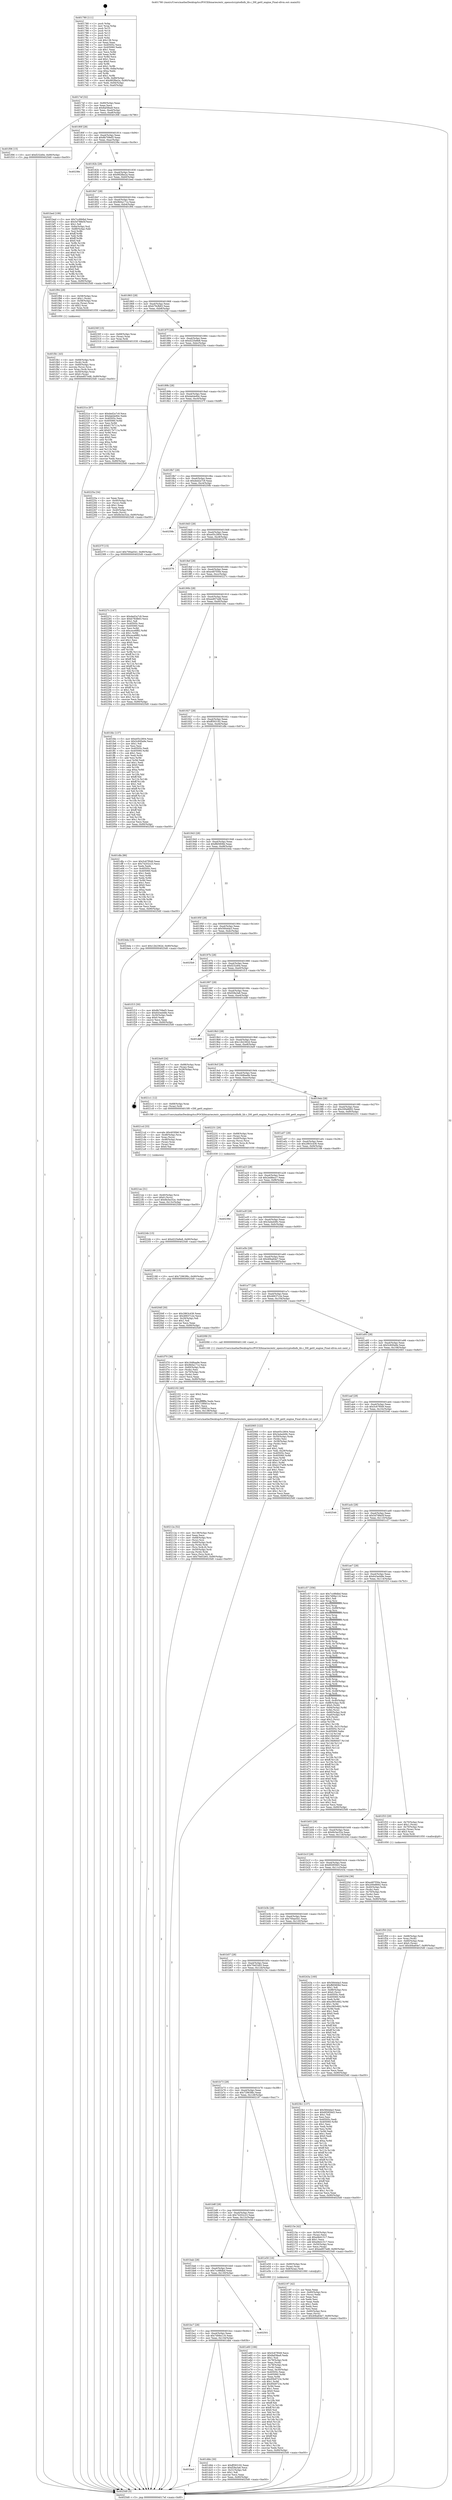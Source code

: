 digraph "0x401780" {
  label = "0x401780 (/mnt/c/Users/mathe/Desktop/tcc/POCII/binaries/extr_opensslcryptodhdh_lib.c_DH_get0_engine_Final-ollvm.out::main(0))"
  labelloc = "t"
  node[shape=record]

  Entry [label="",width=0.3,height=0.3,shape=circle,fillcolor=black,style=filled]
  "0x4017ef" [label="{
     0x4017ef [32]\l
     | [instrs]\l
     &nbsp;&nbsp;0x4017ef \<+6\>: mov -0x90(%rbp),%eax\l
     &nbsp;&nbsp;0x4017f5 \<+2\>: mov %eax,%ecx\l
     &nbsp;&nbsp;0x4017f7 \<+6\>: sub $0x8af3fea9,%ecx\l
     &nbsp;&nbsp;0x4017fd \<+6\>: mov %eax,-0xa4(%rbp)\l
     &nbsp;&nbsp;0x401803 \<+6\>: mov %ecx,-0xa8(%rbp)\l
     &nbsp;&nbsp;0x401809 \<+6\>: je 0000000000401f06 \<main+0x786\>\l
  }"]
  "0x401f06" [label="{
     0x401f06 [15]\l
     | [instrs]\l
     &nbsp;&nbsp;0x401f06 \<+10\>: movl $0xf232d0e,-0x90(%rbp)\l
     &nbsp;&nbsp;0x401f10 \<+5\>: jmp 00000000004025d0 \<main+0xe50\>\l
  }"]
  "0x40180f" [label="{
     0x40180f [28]\l
     | [instrs]\l
     &nbsp;&nbsp;0x40180f \<+5\>: jmp 0000000000401814 \<main+0x94\>\l
     &nbsp;&nbsp;0x401814 \<+6\>: mov -0xa4(%rbp),%eax\l
     &nbsp;&nbsp;0x40181a \<+5\>: sub $0x8b709ef3,%eax\l
     &nbsp;&nbsp;0x40181f \<+6\>: mov %eax,-0xac(%rbp)\l
     &nbsp;&nbsp;0x401825 \<+6\>: je 000000000040238e \<main+0xc0e\>\l
  }"]
  Exit [label="",width=0.3,height=0.3,shape=circle,fillcolor=black,style=filled,peripheries=2]
  "0x40238e" [label="{
     0x40238e\l
  }", style=dashed]
  "0x40182b" [label="{
     0x40182b [28]\l
     | [instrs]\l
     &nbsp;&nbsp;0x40182b \<+5\>: jmp 0000000000401830 \<main+0xb0\>\l
     &nbsp;&nbsp;0x401830 \<+6\>: mov -0xa4(%rbp),%eax\l
     &nbsp;&nbsp;0x401836 \<+5\>: sub $0x992fbe2a,%eax\l
     &nbsp;&nbsp;0x40183b \<+6\>: mov %eax,-0xb0(%rbp)\l
     &nbsp;&nbsp;0x401841 \<+6\>: je 0000000000401bed \<main+0x46d\>\l
  }"]
  "0x40231e" [label="{
     0x40231e [97]\l
     | [instrs]\l
     &nbsp;&nbsp;0x40231e \<+5\>: mov $0xded2a7c9,%ecx\l
     &nbsp;&nbsp;0x402323 \<+5\>: mov $0xdab4e84c,%edx\l
     &nbsp;&nbsp;0x402328 \<+7\>: mov 0x40505c,%esi\l
     &nbsp;&nbsp;0x40232f \<+8\>: mov 0x405060,%r8d\l
     &nbsp;&nbsp;0x402337 \<+3\>: mov %esi,%r9d\l
     &nbsp;&nbsp;0x40233a \<+7\>: sub $0x617b711a,%r9d\l
     &nbsp;&nbsp;0x402341 \<+4\>: sub $0x1,%r9d\l
     &nbsp;&nbsp;0x402345 \<+7\>: add $0x617b711a,%r9d\l
     &nbsp;&nbsp;0x40234c \<+4\>: imul %r9d,%esi\l
     &nbsp;&nbsp;0x402350 \<+3\>: and $0x1,%esi\l
     &nbsp;&nbsp;0x402353 \<+3\>: cmp $0x0,%esi\l
     &nbsp;&nbsp;0x402356 \<+4\>: sete %r10b\l
     &nbsp;&nbsp;0x40235a \<+4\>: cmp $0xa,%r8d\l
     &nbsp;&nbsp;0x40235e \<+4\>: setl %r11b\l
     &nbsp;&nbsp;0x402362 \<+3\>: mov %r10b,%bl\l
     &nbsp;&nbsp;0x402365 \<+3\>: and %r11b,%bl\l
     &nbsp;&nbsp;0x402368 \<+3\>: xor %r11b,%r10b\l
     &nbsp;&nbsp;0x40236b \<+3\>: or %r10b,%bl\l
     &nbsp;&nbsp;0x40236e \<+3\>: test $0x1,%bl\l
     &nbsp;&nbsp;0x402371 \<+3\>: cmovne %edx,%ecx\l
     &nbsp;&nbsp;0x402374 \<+6\>: mov %ecx,-0x90(%rbp)\l
     &nbsp;&nbsp;0x40237a \<+5\>: jmp 00000000004025d0 \<main+0xe50\>\l
  }"]
  "0x401bed" [label="{
     0x401bed [106]\l
     | [instrs]\l
     &nbsp;&nbsp;0x401bed \<+5\>: mov $0x7cc88dbd,%eax\l
     &nbsp;&nbsp;0x401bf2 \<+5\>: mov $0x5d788e5f,%ecx\l
     &nbsp;&nbsp;0x401bf7 \<+2\>: mov $0x1,%dl\l
     &nbsp;&nbsp;0x401bf9 \<+7\>: mov -0x8a(%rbp),%sil\l
     &nbsp;&nbsp;0x401c00 \<+7\>: mov -0x89(%rbp),%dil\l
     &nbsp;&nbsp;0x401c07 \<+3\>: mov %sil,%r8b\l
     &nbsp;&nbsp;0x401c0a \<+4\>: xor $0xff,%r8b\l
     &nbsp;&nbsp;0x401c0e \<+3\>: mov %dil,%r9b\l
     &nbsp;&nbsp;0x401c11 \<+4\>: xor $0xff,%r9b\l
     &nbsp;&nbsp;0x401c15 \<+3\>: xor $0x0,%dl\l
     &nbsp;&nbsp;0x401c18 \<+3\>: mov %r8b,%r10b\l
     &nbsp;&nbsp;0x401c1b \<+4\>: and $0x0,%r10b\l
     &nbsp;&nbsp;0x401c1f \<+3\>: and %dl,%sil\l
     &nbsp;&nbsp;0x401c22 \<+3\>: mov %r9b,%r11b\l
     &nbsp;&nbsp;0x401c25 \<+4\>: and $0x0,%r11b\l
     &nbsp;&nbsp;0x401c29 \<+3\>: and %dl,%dil\l
     &nbsp;&nbsp;0x401c2c \<+3\>: or %sil,%r10b\l
     &nbsp;&nbsp;0x401c2f \<+3\>: or %dil,%r11b\l
     &nbsp;&nbsp;0x401c32 \<+3\>: xor %r11b,%r10b\l
     &nbsp;&nbsp;0x401c35 \<+3\>: or %r9b,%r8b\l
     &nbsp;&nbsp;0x401c38 \<+4\>: xor $0xff,%r8b\l
     &nbsp;&nbsp;0x401c3c \<+3\>: or $0x0,%dl\l
     &nbsp;&nbsp;0x401c3f \<+3\>: and %dl,%r8b\l
     &nbsp;&nbsp;0x401c42 \<+3\>: or %r8b,%r10b\l
     &nbsp;&nbsp;0x401c45 \<+4\>: test $0x1,%r10b\l
     &nbsp;&nbsp;0x401c49 \<+3\>: cmovne %ecx,%eax\l
     &nbsp;&nbsp;0x401c4c \<+6\>: mov %eax,-0x90(%rbp)\l
     &nbsp;&nbsp;0x401c52 \<+5\>: jmp 00000000004025d0 \<main+0xe50\>\l
  }"]
  "0x401847" [label="{
     0x401847 [28]\l
     | [instrs]\l
     &nbsp;&nbsp;0x401847 \<+5\>: jmp 000000000040184c \<main+0xcc\>\l
     &nbsp;&nbsp;0x40184c \<+6\>: mov -0xa4(%rbp),%eax\l
     &nbsp;&nbsp;0x401852 \<+5\>: sub $0x9b0a171e,%eax\l
     &nbsp;&nbsp;0x401857 \<+6\>: mov %eax,-0xb4(%rbp)\l
     &nbsp;&nbsp;0x40185d \<+6\>: je 0000000000401f94 \<main+0x814\>\l
  }"]
  "0x4025d0" [label="{
     0x4025d0 [5]\l
     | [instrs]\l
     &nbsp;&nbsp;0x4025d0 \<+5\>: jmp 00000000004017ef \<main+0x6f\>\l
  }"]
  "0x401780" [label="{
     0x401780 [111]\l
     | [instrs]\l
     &nbsp;&nbsp;0x401780 \<+1\>: push %rbp\l
     &nbsp;&nbsp;0x401781 \<+3\>: mov %rsp,%rbp\l
     &nbsp;&nbsp;0x401784 \<+2\>: push %r15\l
     &nbsp;&nbsp;0x401786 \<+2\>: push %r14\l
     &nbsp;&nbsp;0x401788 \<+2\>: push %r13\l
     &nbsp;&nbsp;0x40178a \<+2\>: push %r12\l
     &nbsp;&nbsp;0x40178c \<+1\>: push %rbx\l
     &nbsp;&nbsp;0x40178d \<+7\>: sub $0x138,%rsp\l
     &nbsp;&nbsp;0x401794 \<+2\>: xor %eax,%eax\l
     &nbsp;&nbsp;0x401796 \<+7\>: mov 0x40505c,%ecx\l
     &nbsp;&nbsp;0x40179d \<+7\>: mov 0x405060,%edx\l
     &nbsp;&nbsp;0x4017a4 \<+3\>: sub $0x1,%eax\l
     &nbsp;&nbsp;0x4017a7 \<+3\>: mov %ecx,%r8d\l
     &nbsp;&nbsp;0x4017aa \<+3\>: add %eax,%r8d\l
     &nbsp;&nbsp;0x4017ad \<+4\>: imul %r8d,%ecx\l
     &nbsp;&nbsp;0x4017b1 \<+3\>: and $0x1,%ecx\l
     &nbsp;&nbsp;0x4017b4 \<+3\>: cmp $0x0,%ecx\l
     &nbsp;&nbsp;0x4017b7 \<+4\>: sete %r9b\l
     &nbsp;&nbsp;0x4017bb \<+4\>: and $0x1,%r9b\l
     &nbsp;&nbsp;0x4017bf \<+7\>: mov %r9b,-0x8a(%rbp)\l
     &nbsp;&nbsp;0x4017c6 \<+3\>: cmp $0xa,%edx\l
     &nbsp;&nbsp;0x4017c9 \<+4\>: setl %r9b\l
     &nbsp;&nbsp;0x4017cd \<+4\>: and $0x1,%r9b\l
     &nbsp;&nbsp;0x4017d1 \<+7\>: mov %r9b,-0x89(%rbp)\l
     &nbsp;&nbsp;0x4017d8 \<+10\>: movl $0x992fbe2a,-0x90(%rbp)\l
     &nbsp;&nbsp;0x4017e2 \<+6\>: mov %edi,-0x94(%rbp)\l
     &nbsp;&nbsp;0x4017e8 \<+7\>: mov %rsi,-0xa0(%rbp)\l
  }"]
  "0x40224b" [label="{
     0x40224b [15]\l
     | [instrs]\l
     &nbsp;&nbsp;0x40224b \<+10\>: movl $0xd225e8e8,-0x90(%rbp)\l
     &nbsp;&nbsp;0x402255 \<+5\>: jmp 00000000004025d0 \<main+0xe50\>\l
  }"]
  "0x401f94" [label="{
     0x401f94 [29]\l
     | [instrs]\l
     &nbsp;&nbsp;0x401f94 \<+4\>: mov -0x58(%rbp),%rax\l
     &nbsp;&nbsp;0x401f98 \<+6\>: movl $0x1,(%rax)\l
     &nbsp;&nbsp;0x401f9e \<+4\>: mov -0x58(%rbp),%rax\l
     &nbsp;&nbsp;0x401fa2 \<+3\>: movslq (%rax),%rax\l
     &nbsp;&nbsp;0x401fa5 \<+4\>: shl $0x2,%rax\l
     &nbsp;&nbsp;0x401fa9 \<+3\>: mov %rax,%rdi\l
     &nbsp;&nbsp;0x401fac \<+5\>: call 0000000000401050 \<malloc@plt\>\l
     | [calls]\l
     &nbsp;&nbsp;0x401050 \{1\} (unknown)\l
  }"]
  "0x401863" [label="{
     0x401863 [28]\l
     | [instrs]\l
     &nbsp;&nbsp;0x401863 \<+5\>: jmp 0000000000401868 \<main+0xe8\>\l
     &nbsp;&nbsp;0x401868 \<+6\>: mov -0xa4(%rbp),%eax\l
     &nbsp;&nbsp;0x40186e \<+5\>: sub $0xb79cfb63,%eax\l
     &nbsp;&nbsp;0x401873 \<+6\>: mov %eax,-0xb8(%rbp)\l
     &nbsp;&nbsp;0x401879 \<+6\>: je 000000000040230f \<main+0xb8f\>\l
  }"]
  "0x4021ee" [label="{
     0x4021ee [31]\l
     | [instrs]\l
     &nbsp;&nbsp;0x4021ee \<+4\>: mov -0x40(%rbp),%rcx\l
     &nbsp;&nbsp;0x4021f2 \<+6\>: movl $0x0,(%rcx)\l
     &nbsp;&nbsp;0x4021f8 \<+10\>: movl $0x6b3ec52e,-0x90(%rbp)\l
     &nbsp;&nbsp;0x402202 \<+6\>: mov %eax,-0x13c(%rbp)\l
     &nbsp;&nbsp;0x402208 \<+5\>: jmp 00000000004025d0 \<main+0xe50\>\l
  }"]
  "0x40230f" [label="{
     0x40230f [15]\l
     | [instrs]\l
     &nbsp;&nbsp;0x40230f \<+4\>: mov -0x68(%rbp),%rax\l
     &nbsp;&nbsp;0x402313 \<+3\>: mov (%rax),%rax\l
     &nbsp;&nbsp;0x402316 \<+3\>: mov %rax,%rdi\l
     &nbsp;&nbsp;0x402319 \<+5\>: call 0000000000401030 \<free@plt\>\l
     | [calls]\l
     &nbsp;&nbsp;0x401030 \{1\} (unknown)\l
  }"]
  "0x40187f" [label="{
     0x40187f [28]\l
     | [instrs]\l
     &nbsp;&nbsp;0x40187f \<+5\>: jmp 0000000000401884 \<main+0x104\>\l
     &nbsp;&nbsp;0x401884 \<+6\>: mov -0xa4(%rbp),%eax\l
     &nbsp;&nbsp;0x40188a \<+5\>: sub $0xd225e8e8,%eax\l
     &nbsp;&nbsp;0x40188f \<+6\>: mov %eax,-0xbc(%rbp)\l
     &nbsp;&nbsp;0x401895 \<+6\>: je 000000000040225a \<main+0xada\>\l
  }"]
  "0x4021cd" [label="{
     0x4021cd [33]\l
     | [instrs]\l
     &nbsp;&nbsp;0x4021cd \<+10\>: movabs $0x4030b6,%rdi\l
     &nbsp;&nbsp;0x4021d7 \<+4\>: mov -0x48(%rbp),%rcx\l
     &nbsp;&nbsp;0x4021db \<+3\>: mov %rax,(%rcx)\l
     &nbsp;&nbsp;0x4021de \<+4\>: mov -0x48(%rbp),%rax\l
     &nbsp;&nbsp;0x4021e2 \<+3\>: mov (%rax),%rax\l
     &nbsp;&nbsp;0x4021e5 \<+2\>: mov (%rax),%esi\l
     &nbsp;&nbsp;0x4021e7 \<+2\>: mov $0x0,%al\l
     &nbsp;&nbsp;0x4021e9 \<+5\>: call 0000000000401040 \<printf@plt\>\l
     | [calls]\l
     &nbsp;&nbsp;0x401040 \{1\} (unknown)\l
  }"]
  "0x40225a" [label="{
     0x40225a [34]\l
     | [instrs]\l
     &nbsp;&nbsp;0x40225a \<+2\>: xor %eax,%eax\l
     &nbsp;&nbsp;0x40225c \<+4\>: mov -0x40(%rbp),%rcx\l
     &nbsp;&nbsp;0x402260 \<+2\>: mov (%rcx),%edx\l
     &nbsp;&nbsp;0x402262 \<+3\>: sub $0x1,%eax\l
     &nbsp;&nbsp;0x402265 \<+2\>: sub %eax,%edx\l
     &nbsp;&nbsp;0x402267 \<+4\>: mov -0x40(%rbp),%rcx\l
     &nbsp;&nbsp;0x40226b \<+2\>: mov %edx,(%rcx)\l
     &nbsp;&nbsp;0x40226d \<+10\>: movl $0x6b3ec52e,-0x90(%rbp)\l
     &nbsp;&nbsp;0x402277 \<+5\>: jmp 00000000004025d0 \<main+0xe50\>\l
  }"]
  "0x40189b" [label="{
     0x40189b [28]\l
     | [instrs]\l
     &nbsp;&nbsp;0x40189b \<+5\>: jmp 00000000004018a0 \<main+0x120\>\l
     &nbsp;&nbsp;0x4018a0 \<+6\>: mov -0xa4(%rbp),%eax\l
     &nbsp;&nbsp;0x4018a6 \<+5\>: sub $0xdab4e84c,%eax\l
     &nbsp;&nbsp;0x4018ab \<+6\>: mov %eax,-0xc0(%rbp)\l
     &nbsp;&nbsp;0x4018b1 \<+6\>: je 000000000040237f \<main+0xbff\>\l
  }"]
  "0x40212a" [label="{
     0x40212a [52]\l
     | [instrs]\l
     &nbsp;&nbsp;0x40212a \<+6\>: mov -0x138(%rbp),%ecx\l
     &nbsp;&nbsp;0x402130 \<+3\>: imul %eax,%ecx\l
     &nbsp;&nbsp;0x402133 \<+4\>: mov -0x68(%rbp),%rsi\l
     &nbsp;&nbsp;0x402137 \<+3\>: mov (%rsi),%rsi\l
     &nbsp;&nbsp;0x40213a \<+4\>: mov -0x60(%rbp),%rdi\l
     &nbsp;&nbsp;0x40213e \<+3\>: movslq (%rdi),%rdi\l
     &nbsp;&nbsp;0x402141 \<+4\>: mov (%rsi,%rdi,8),%rsi\l
     &nbsp;&nbsp;0x402145 \<+4\>: mov -0x50(%rbp),%rdi\l
     &nbsp;&nbsp;0x402149 \<+3\>: movslq (%rdi),%rdi\l
     &nbsp;&nbsp;0x40214c \<+3\>: mov %ecx,(%rsi,%rdi,4)\l
     &nbsp;&nbsp;0x40214f \<+10\>: movl $0x70ef1b93,-0x90(%rbp)\l
     &nbsp;&nbsp;0x402159 \<+5\>: jmp 00000000004025d0 \<main+0xe50\>\l
  }"]
  "0x40237f" [label="{
     0x40237f [15]\l
     | [instrs]\l
     &nbsp;&nbsp;0x40237f \<+10\>: movl $0x700ae541,-0x90(%rbp)\l
     &nbsp;&nbsp;0x402389 \<+5\>: jmp 00000000004025d0 \<main+0xe50\>\l
  }"]
  "0x4018b7" [label="{
     0x4018b7 [28]\l
     | [instrs]\l
     &nbsp;&nbsp;0x4018b7 \<+5\>: jmp 00000000004018bc \<main+0x13c\>\l
     &nbsp;&nbsp;0x4018bc \<+6\>: mov -0xa4(%rbp),%eax\l
     &nbsp;&nbsp;0x4018c2 \<+5\>: sub $0xded2a7c9,%eax\l
     &nbsp;&nbsp;0x4018c7 \<+6\>: mov %eax,-0xc4(%rbp)\l
     &nbsp;&nbsp;0x4018cd \<+6\>: je 000000000040259b \<main+0xe1b\>\l
  }"]
  "0x402102" [label="{
     0x402102 [40]\l
     | [instrs]\l
     &nbsp;&nbsp;0x402102 \<+5\>: mov $0x2,%ecx\l
     &nbsp;&nbsp;0x402107 \<+1\>: cltd\l
     &nbsp;&nbsp;0x402108 \<+2\>: idiv %ecx\l
     &nbsp;&nbsp;0x40210a \<+6\>: imul $0xfffffffe,%edx,%ecx\l
     &nbsp;&nbsp;0x402110 \<+6\>: add $0x719f401e,%ecx\l
     &nbsp;&nbsp;0x402116 \<+3\>: add $0x1,%ecx\l
     &nbsp;&nbsp;0x402119 \<+6\>: sub $0x719f401e,%ecx\l
     &nbsp;&nbsp;0x40211f \<+6\>: mov %ecx,-0x138(%rbp)\l
     &nbsp;&nbsp;0x402125 \<+5\>: call 0000000000401160 \<next_i\>\l
     | [calls]\l
     &nbsp;&nbsp;0x401160 \{1\} (/mnt/c/Users/mathe/Desktop/tcc/POCII/binaries/extr_opensslcryptodhdh_lib.c_DH_get0_engine_Final-ollvm.out::next_i)\l
  }"]
  "0x40259b" [label="{
     0x40259b\l
  }", style=dashed]
  "0x4018d3" [label="{
     0x4018d3 [28]\l
     | [instrs]\l
     &nbsp;&nbsp;0x4018d3 \<+5\>: jmp 00000000004018d8 \<main+0x158\>\l
     &nbsp;&nbsp;0x4018d8 \<+6\>: mov -0xa4(%rbp),%eax\l
     &nbsp;&nbsp;0x4018de \<+5\>: sub $0xe05c2804,%eax\l
     &nbsp;&nbsp;0x4018e3 \<+6\>: mov %eax,-0xc8(%rbp)\l
     &nbsp;&nbsp;0x4018e9 \<+6\>: je 0000000000402576 \<main+0xdf6\>\l
  }"]
  "0x401fb1" [label="{
     0x401fb1 [43]\l
     | [instrs]\l
     &nbsp;&nbsp;0x401fb1 \<+4\>: mov -0x68(%rbp),%rdi\l
     &nbsp;&nbsp;0x401fb5 \<+3\>: mov (%rdi),%rdi\l
     &nbsp;&nbsp;0x401fb8 \<+4\>: mov -0x60(%rbp),%rcx\l
     &nbsp;&nbsp;0x401fbc \<+3\>: movslq (%rcx),%rcx\l
     &nbsp;&nbsp;0x401fbf \<+4\>: mov %rax,(%rdi,%rcx,8)\l
     &nbsp;&nbsp;0x401fc3 \<+4\>: mov -0x50(%rbp),%rax\l
     &nbsp;&nbsp;0x401fc7 \<+6\>: movl $0x0,(%rax)\l
     &nbsp;&nbsp;0x401fcd \<+10\>: movl $0xee857ed6,-0x90(%rbp)\l
     &nbsp;&nbsp;0x401fd7 \<+5\>: jmp 00000000004025d0 \<main+0xe50\>\l
  }"]
  "0x402576" [label="{
     0x402576\l
  }", style=dashed]
  "0x4018ef" [label="{
     0x4018ef [28]\l
     | [instrs]\l
     &nbsp;&nbsp;0x4018ef \<+5\>: jmp 00000000004018f4 \<main+0x174\>\l
     &nbsp;&nbsp;0x4018f4 \<+6\>: mov -0xa4(%rbp),%eax\l
     &nbsp;&nbsp;0x4018fa \<+5\>: sub $0xe487f30e,%eax\l
     &nbsp;&nbsp;0x4018ff \<+6\>: mov %eax,-0xcc(%rbp)\l
     &nbsp;&nbsp;0x401905 \<+6\>: je 000000000040227c \<main+0xafc\>\l
  }"]
  "0x401f50" [label="{
     0x401f50 [32]\l
     | [instrs]\l
     &nbsp;&nbsp;0x401f50 \<+4\>: mov -0x68(%rbp),%rdi\l
     &nbsp;&nbsp;0x401f54 \<+3\>: mov %rax,(%rdi)\l
     &nbsp;&nbsp;0x401f57 \<+4\>: mov -0x60(%rbp),%rax\l
     &nbsp;&nbsp;0x401f5b \<+6\>: movl $0x0,(%rax)\l
     &nbsp;&nbsp;0x401f61 \<+10\>: movl $0x40ba64e7,-0x90(%rbp)\l
     &nbsp;&nbsp;0x401f6b \<+5\>: jmp 00000000004025d0 \<main+0xe50\>\l
  }"]
  "0x40227c" [label="{
     0x40227c [147]\l
     | [instrs]\l
     &nbsp;&nbsp;0x40227c \<+5\>: mov $0xded2a7c9,%eax\l
     &nbsp;&nbsp;0x402281 \<+5\>: mov $0xb79cfb63,%ecx\l
     &nbsp;&nbsp;0x402286 \<+2\>: mov $0x1,%dl\l
     &nbsp;&nbsp;0x402288 \<+7\>: mov 0x40505c,%esi\l
     &nbsp;&nbsp;0x40228f \<+7\>: mov 0x405060,%edi\l
     &nbsp;&nbsp;0x402296 \<+3\>: mov %esi,%r8d\l
     &nbsp;&nbsp;0x402299 \<+7\>: sub $0xcece6f82,%r8d\l
     &nbsp;&nbsp;0x4022a0 \<+4\>: sub $0x1,%r8d\l
     &nbsp;&nbsp;0x4022a4 \<+7\>: add $0xcece6f82,%r8d\l
     &nbsp;&nbsp;0x4022ab \<+4\>: imul %r8d,%esi\l
     &nbsp;&nbsp;0x4022af \<+3\>: and $0x1,%esi\l
     &nbsp;&nbsp;0x4022b2 \<+3\>: cmp $0x0,%esi\l
     &nbsp;&nbsp;0x4022b5 \<+4\>: sete %r9b\l
     &nbsp;&nbsp;0x4022b9 \<+3\>: cmp $0xa,%edi\l
     &nbsp;&nbsp;0x4022bc \<+4\>: setl %r10b\l
     &nbsp;&nbsp;0x4022c0 \<+3\>: mov %r9b,%r11b\l
     &nbsp;&nbsp;0x4022c3 \<+4\>: xor $0xff,%r11b\l
     &nbsp;&nbsp;0x4022c7 \<+3\>: mov %r10b,%bl\l
     &nbsp;&nbsp;0x4022ca \<+3\>: xor $0xff,%bl\l
     &nbsp;&nbsp;0x4022cd \<+3\>: xor $0x1,%dl\l
     &nbsp;&nbsp;0x4022d0 \<+3\>: mov %r11b,%r14b\l
     &nbsp;&nbsp;0x4022d3 \<+4\>: and $0xff,%r14b\l
     &nbsp;&nbsp;0x4022d7 \<+3\>: and %dl,%r9b\l
     &nbsp;&nbsp;0x4022da \<+3\>: mov %bl,%r15b\l
     &nbsp;&nbsp;0x4022dd \<+4\>: and $0xff,%r15b\l
     &nbsp;&nbsp;0x4022e1 \<+3\>: and %dl,%r10b\l
     &nbsp;&nbsp;0x4022e4 \<+3\>: or %r9b,%r14b\l
     &nbsp;&nbsp;0x4022e7 \<+3\>: or %r10b,%r15b\l
     &nbsp;&nbsp;0x4022ea \<+3\>: xor %r15b,%r14b\l
     &nbsp;&nbsp;0x4022ed \<+3\>: or %bl,%r11b\l
     &nbsp;&nbsp;0x4022f0 \<+4\>: xor $0xff,%r11b\l
     &nbsp;&nbsp;0x4022f4 \<+3\>: or $0x1,%dl\l
     &nbsp;&nbsp;0x4022f7 \<+3\>: and %dl,%r11b\l
     &nbsp;&nbsp;0x4022fa \<+3\>: or %r11b,%r14b\l
     &nbsp;&nbsp;0x4022fd \<+4\>: test $0x1,%r14b\l
     &nbsp;&nbsp;0x402301 \<+3\>: cmovne %ecx,%eax\l
     &nbsp;&nbsp;0x402304 \<+6\>: mov %eax,-0x90(%rbp)\l
     &nbsp;&nbsp;0x40230a \<+5\>: jmp 00000000004025d0 \<main+0xe50\>\l
  }"]
  "0x40190b" [label="{
     0x40190b [28]\l
     | [instrs]\l
     &nbsp;&nbsp;0x40190b \<+5\>: jmp 0000000000401910 \<main+0x190\>\l
     &nbsp;&nbsp;0x401910 \<+6\>: mov -0xa4(%rbp),%eax\l
     &nbsp;&nbsp;0x401916 \<+5\>: sub $0xee857ed6,%eax\l
     &nbsp;&nbsp;0x40191b \<+6\>: mov %eax,-0xd0(%rbp)\l
     &nbsp;&nbsp;0x401921 \<+6\>: je 0000000000401fdc \<main+0x85c\>\l
  }"]
  "0x401e60" [label="{
     0x401e60 [166]\l
     | [instrs]\l
     &nbsp;&nbsp;0x401e60 \<+5\>: mov $0x5c67f049,%ecx\l
     &nbsp;&nbsp;0x401e65 \<+5\>: mov $0x8af3fea9,%edx\l
     &nbsp;&nbsp;0x401e6a \<+3\>: mov $0x1,%sil\l
     &nbsp;&nbsp;0x401e6d \<+4\>: mov -0x78(%rbp),%rdi\l
     &nbsp;&nbsp;0x401e71 \<+2\>: mov %eax,(%rdi)\l
     &nbsp;&nbsp;0x401e73 \<+4\>: mov -0x78(%rbp),%rdi\l
     &nbsp;&nbsp;0x401e77 \<+2\>: mov (%rdi),%eax\l
     &nbsp;&nbsp;0x401e79 \<+3\>: mov %eax,-0x30(%rbp)\l
     &nbsp;&nbsp;0x401e7c \<+7\>: mov 0x40505c,%eax\l
     &nbsp;&nbsp;0x401e83 \<+8\>: mov 0x405060,%r8d\l
     &nbsp;&nbsp;0x401e8b \<+3\>: mov %eax,%r9d\l
     &nbsp;&nbsp;0x401e8e \<+7\>: sub $0x95b9723c,%r9d\l
     &nbsp;&nbsp;0x401e95 \<+4\>: sub $0x1,%r9d\l
     &nbsp;&nbsp;0x401e99 \<+7\>: add $0x95b9723c,%r9d\l
     &nbsp;&nbsp;0x401ea0 \<+4\>: imul %r9d,%eax\l
     &nbsp;&nbsp;0x401ea4 \<+3\>: and $0x1,%eax\l
     &nbsp;&nbsp;0x401ea7 \<+3\>: cmp $0x0,%eax\l
     &nbsp;&nbsp;0x401eaa \<+4\>: sete %r10b\l
     &nbsp;&nbsp;0x401eae \<+4\>: cmp $0xa,%r8d\l
     &nbsp;&nbsp;0x401eb2 \<+4\>: setl %r11b\l
     &nbsp;&nbsp;0x401eb6 \<+3\>: mov %r10b,%bl\l
     &nbsp;&nbsp;0x401eb9 \<+3\>: xor $0xff,%bl\l
     &nbsp;&nbsp;0x401ebc \<+3\>: mov %r11b,%r14b\l
     &nbsp;&nbsp;0x401ebf \<+4\>: xor $0xff,%r14b\l
     &nbsp;&nbsp;0x401ec3 \<+4\>: xor $0x0,%sil\l
     &nbsp;&nbsp;0x401ec7 \<+3\>: mov %bl,%r15b\l
     &nbsp;&nbsp;0x401eca \<+4\>: and $0x0,%r15b\l
     &nbsp;&nbsp;0x401ece \<+3\>: and %sil,%r10b\l
     &nbsp;&nbsp;0x401ed1 \<+3\>: mov %r14b,%r12b\l
     &nbsp;&nbsp;0x401ed4 \<+4\>: and $0x0,%r12b\l
     &nbsp;&nbsp;0x401ed8 \<+3\>: and %sil,%r11b\l
     &nbsp;&nbsp;0x401edb \<+3\>: or %r10b,%r15b\l
     &nbsp;&nbsp;0x401ede \<+3\>: or %r11b,%r12b\l
     &nbsp;&nbsp;0x401ee1 \<+3\>: xor %r12b,%r15b\l
     &nbsp;&nbsp;0x401ee4 \<+3\>: or %r14b,%bl\l
     &nbsp;&nbsp;0x401ee7 \<+3\>: xor $0xff,%bl\l
     &nbsp;&nbsp;0x401eea \<+4\>: or $0x0,%sil\l
     &nbsp;&nbsp;0x401eee \<+3\>: and %sil,%bl\l
     &nbsp;&nbsp;0x401ef1 \<+3\>: or %bl,%r15b\l
     &nbsp;&nbsp;0x401ef4 \<+4\>: test $0x1,%r15b\l
     &nbsp;&nbsp;0x401ef8 \<+3\>: cmovne %edx,%ecx\l
     &nbsp;&nbsp;0x401efb \<+6\>: mov %ecx,-0x90(%rbp)\l
     &nbsp;&nbsp;0x401f01 \<+5\>: jmp 00000000004025d0 \<main+0xe50\>\l
  }"]
  "0x401fdc" [label="{
     0x401fdc [137]\l
     | [instrs]\l
     &nbsp;&nbsp;0x401fdc \<+5\>: mov $0xe05c2804,%eax\l
     &nbsp;&nbsp;0x401fe1 \<+5\>: mov $0x5c600a9e,%ecx\l
     &nbsp;&nbsp;0x401fe6 \<+2\>: mov $0x1,%dl\l
     &nbsp;&nbsp;0x401fe8 \<+2\>: xor %esi,%esi\l
     &nbsp;&nbsp;0x401fea \<+7\>: mov 0x40505c,%edi\l
     &nbsp;&nbsp;0x401ff1 \<+8\>: mov 0x405060,%r8d\l
     &nbsp;&nbsp;0x401ff9 \<+3\>: sub $0x1,%esi\l
     &nbsp;&nbsp;0x401ffc \<+3\>: mov %edi,%r9d\l
     &nbsp;&nbsp;0x401fff \<+3\>: add %esi,%r9d\l
     &nbsp;&nbsp;0x402002 \<+4\>: imul %r9d,%edi\l
     &nbsp;&nbsp;0x402006 \<+3\>: and $0x1,%edi\l
     &nbsp;&nbsp;0x402009 \<+3\>: cmp $0x0,%edi\l
     &nbsp;&nbsp;0x40200c \<+4\>: sete %r10b\l
     &nbsp;&nbsp;0x402010 \<+4\>: cmp $0xa,%r8d\l
     &nbsp;&nbsp;0x402014 \<+4\>: setl %r11b\l
     &nbsp;&nbsp;0x402018 \<+3\>: mov %r10b,%bl\l
     &nbsp;&nbsp;0x40201b \<+3\>: xor $0xff,%bl\l
     &nbsp;&nbsp;0x40201e \<+3\>: mov %r11b,%r14b\l
     &nbsp;&nbsp;0x402021 \<+4\>: xor $0xff,%r14b\l
     &nbsp;&nbsp;0x402025 \<+3\>: xor $0x1,%dl\l
     &nbsp;&nbsp;0x402028 \<+3\>: mov %bl,%r15b\l
     &nbsp;&nbsp;0x40202b \<+4\>: and $0xff,%r15b\l
     &nbsp;&nbsp;0x40202f \<+3\>: and %dl,%r10b\l
     &nbsp;&nbsp;0x402032 \<+3\>: mov %r14b,%r12b\l
     &nbsp;&nbsp;0x402035 \<+4\>: and $0xff,%r12b\l
     &nbsp;&nbsp;0x402039 \<+3\>: and %dl,%r11b\l
     &nbsp;&nbsp;0x40203c \<+3\>: or %r10b,%r15b\l
     &nbsp;&nbsp;0x40203f \<+3\>: or %r11b,%r12b\l
     &nbsp;&nbsp;0x402042 \<+3\>: xor %r12b,%r15b\l
     &nbsp;&nbsp;0x402045 \<+3\>: or %r14b,%bl\l
     &nbsp;&nbsp;0x402048 \<+3\>: xor $0xff,%bl\l
     &nbsp;&nbsp;0x40204b \<+3\>: or $0x1,%dl\l
     &nbsp;&nbsp;0x40204e \<+2\>: and %dl,%bl\l
     &nbsp;&nbsp;0x402050 \<+3\>: or %bl,%r15b\l
     &nbsp;&nbsp;0x402053 \<+4\>: test $0x1,%r15b\l
     &nbsp;&nbsp;0x402057 \<+3\>: cmovne %ecx,%eax\l
     &nbsp;&nbsp;0x40205a \<+6\>: mov %eax,-0x90(%rbp)\l
     &nbsp;&nbsp;0x402060 \<+5\>: jmp 00000000004025d0 \<main+0xe50\>\l
  }"]
  "0x401927" [label="{
     0x401927 [28]\l
     | [instrs]\l
     &nbsp;&nbsp;0x401927 \<+5\>: jmp 000000000040192c \<main+0x1ac\>\l
     &nbsp;&nbsp;0x40192c \<+6\>: mov -0xa4(%rbp),%eax\l
     &nbsp;&nbsp;0x401932 \<+5\>: sub $0xff393192,%eax\l
     &nbsp;&nbsp;0x401937 \<+6\>: mov %eax,-0xd4(%rbp)\l
     &nbsp;&nbsp;0x40193d \<+6\>: je 0000000000401dfa \<main+0x67a\>\l
  }"]
  "0x401be3" [label="{
     0x401be3\l
  }", style=dashed]
  "0x401dfa" [label="{
     0x401dfa [86]\l
     | [instrs]\l
     &nbsp;&nbsp;0x401dfa \<+5\>: mov $0x5c67f049,%eax\l
     &nbsp;&nbsp;0x401dff \<+5\>: mov $0x74202c23,%ecx\l
     &nbsp;&nbsp;0x401e04 \<+2\>: xor %edx,%edx\l
     &nbsp;&nbsp;0x401e06 \<+7\>: mov 0x40505c,%esi\l
     &nbsp;&nbsp;0x401e0d \<+7\>: mov 0x405060,%edi\l
     &nbsp;&nbsp;0x401e14 \<+3\>: sub $0x1,%edx\l
     &nbsp;&nbsp;0x401e17 \<+3\>: mov %esi,%r8d\l
     &nbsp;&nbsp;0x401e1a \<+3\>: add %edx,%r8d\l
     &nbsp;&nbsp;0x401e1d \<+4\>: imul %r8d,%esi\l
     &nbsp;&nbsp;0x401e21 \<+3\>: and $0x1,%esi\l
     &nbsp;&nbsp;0x401e24 \<+3\>: cmp $0x0,%esi\l
     &nbsp;&nbsp;0x401e27 \<+4\>: sete %r9b\l
     &nbsp;&nbsp;0x401e2b \<+3\>: cmp $0xa,%edi\l
     &nbsp;&nbsp;0x401e2e \<+4\>: setl %r10b\l
     &nbsp;&nbsp;0x401e32 \<+3\>: mov %r9b,%r11b\l
     &nbsp;&nbsp;0x401e35 \<+3\>: and %r10b,%r11b\l
     &nbsp;&nbsp;0x401e38 \<+3\>: xor %r10b,%r9b\l
     &nbsp;&nbsp;0x401e3b \<+3\>: or %r9b,%r11b\l
     &nbsp;&nbsp;0x401e3e \<+4\>: test $0x1,%r11b\l
     &nbsp;&nbsp;0x401e42 \<+3\>: cmovne %ecx,%eax\l
     &nbsp;&nbsp;0x401e45 \<+6\>: mov %eax,-0x90(%rbp)\l
     &nbsp;&nbsp;0x401e4b \<+5\>: jmp 00000000004025d0 \<main+0xe50\>\l
  }"]
  "0x401943" [label="{
     0x401943 [28]\l
     | [instrs]\l
     &nbsp;&nbsp;0x401943 \<+5\>: jmp 0000000000401948 \<main+0x1c8\>\l
     &nbsp;&nbsp;0x401948 \<+6\>: mov -0xa4(%rbp),%eax\l
     &nbsp;&nbsp;0x40194e \<+5\>: sub $0xffd5808d,%eax\l
     &nbsp;&nbsp;0x401953 \<+6\>: mov %eax,-0xd8(%rbp)\l
     &nbsp;&nbsp;0x401959 \<+6\>: je 00000000004024da \<main+0xd5a\>\l
  }"]
  "0x401dbb" [label="{
     0x401dbb [30]\l
     | [instrs]\l
     &nbsp;&nbsp;0x401dbb \<+5\>: mov $0xff393192,%eax\l
     &nbsp;&nbsp;0x401dc0 \<+5\>: mov $0xf28a3a6,%ecx\l
     &nbsp;&nbsp;0x401dc5 \<+3\>: mov -0x31(%rbp),%dl\l
     &nbsp;&nbsp;0x401dc8 \<+3\>: test $0x1,%dl\l
     &nbsp;&nbsp;0x401dcb \<+3\>: cmovne %ecx,%eax\l
     &nbsp;&nbsp;0x401dce \<+6\>: mov %eax,-0x90(%rbp)\l
     &nbsp;&nbsp;0x401dd4 \<+5\>: jmp 00000000004025d0 \<main+0xe50\>\l
  }"]
  "0x4024da" [label="{
     0x4024da [15]\l
     | [instrs]\l
     &nbsp;&nbsp;0x4024da \<+10\>: movl $0x12b2362d,-0x90(%rbp)\l
     &nbsp;&nbsp;0x4024e4 \<+5\>: jmp 00000000004025d0 \<main+0xe50\>\l
  }"]
  "0x40195f" [label="{
     0x40195f [28]\l
     | [instrs]\l
     &nbsp;&nbsp;0x40195f \<+5\>: jmp 0000000000401964 \<main+0x1e4\>\l
     &nbsp;&nbsp;0x401964 \<+6\>: mov -0xa4(%rbp),%eax\l
     &nbsp;&nbsp;0x40196a \<+5\>: sub $0x5844da3,%eax\l
     &nbsp;&nbsp;0x40196f \<+6\>: mov %eax,-0xdc(%rbp)\l
     &nbsp;&nbsp;0x401975 \<+6\>: je 00000000004025b9 \<main+0xe39\>\l
  }"]
  "0x401bc7" [label="{
     0x401bc7 [28]\l
     | [instrs]\l
     &nbsp;&nbsp;0x401bc7 \<+5\>: jmp 0000000000401bcc \<main+0x44c\>\l
     &nbsp;&nbsp;0x401bcc \<+6\>: mov -0xa4(%rbp),%eax\l
     &nbsp;&nbsp;0x401bd2 \<+5\>: sub $0x7d06e116,%eax\l
     &nbsp;&nbsp;0x401bd7 \<+6\>: mov %eax,-0x134(%rbp)\l
     &nbsp;&nbsp;0x401bdd \<+6\>: je 0000000000401dbb \<main+0x63b\>\l
  }"]
  "0x4025b9" [label="{
     0x4025b9\l
  }", style=dashed]
  "0x40197b" [label="{
     0x40197b [28]\l
     | [instrs]\l
     &nbsp;&nbsp;0x40197b \<+5\>: jmp 0000000000401980 \<main+0x200\>\l
     &nbsp;&nbsp;0x401980 \<+6\>: mov -0xa4(%rbp),%eax\l
     &nbsp;&nbsp;0x401986 \<+5\>: sub $0xf232d0e,%eax\l
     &nbsp;&nbsp;0x40198b \<+6\>: mov %eax,-0xe0(%rbp)\l
     &nbsp;&nbsp;0x401991 \<+6\>: je 0000000000401f15 \<main+0x795\>\l
  }"]
  "0x402501" [label="{
     0x402501\l
  }", style=dashed]
  "0x401f15" [label="{
     0x401f15 [30]\l
     | [instrs]\l
     &nbsp;&nbsp;0x401f15 \<+5\>: mov $0x8b709ef3,%eax\l
     &nbsp;&nbsp;0x401f1a \<+5\>: mov $0x643ed48e,%ecx\l
     &nbsp;&nbsp;0x401f1f \<+3\>: mov -0x30(%rbp),%edx\l
     &nbsp;&nbsp;0x401f22 \<+3\>: cmp $0x0,%edx\l
     &nbsp;&nbsp;0x401f25 \<+3\>: cmove %ecx,%eax\l
     &nbsp;&nbsp;0x401f28 \<+6\>: mov %eax,-0x90(%rbp)\l
     &nbsp;&nbsp;0x401f2e \<+5\>: jmp 00000000004025d0 \<main+0xe50\>\l
  }"]
  "0x401997" [label="{
     0x401997 [28]\l
     | [instrs]\l
     &nbsp;&nbsp;0x401997 \<+5\>: jmp 000000000040199c \<main+0x21c\>\l
     &nbsp;&nbsp;0x40199c \<+6\>: mov -0xa4(%rbp),%eax\l
     &nbsp;&nbsp;0x4019a2 \<+5\>: sub $0xf28a3a6,%eax\l
     &nbsp;&nbsp;0x4019a7 \<+6\>: mov %eax,-0xe4(%rbp)\l
     &nbsp;&nbsp;0x4019ad \<+6\>: je 0000000000401dd9 \<main+0x659\>\l
  }"]
  "0x401bab" [label="{
     0x401bab [28]\l
     | [instrs]\l
     &nbsp;&nbsp;0x401bab \<+5\>: jmp 0000000000401bb0 \<main+0x430\>\l
     &nbsp;&nbsp;0x401bb0 \<+6\>: mov -0xa4(%rbp),%eax\l
     &nbsp;&nbsp;0x401bb6 \<+5\>: sub $0x7cc88dbd,%eax\l
     &nbsp;&nbsp;0x401bbb \<+6\>: mov %eax,-0x130(%rbp)\l
     &nbsp;&nbsp;0x401bc1 \<+6\>: je 0000000000402501 \<main+0xd81\>\l
  }"]
  "0x401dd9" [label="{
     0x401dd9\l
  }", style=dashed]
  "0x4019b3" [label="{
     0x4019b3 [28]\l
     | [instrs]\l
     &nbsp;&nbsp;0x4019b3 \<+5\>: jmp 00000000004019b8 \<main+0x238\>\l
     &nbsp;&nbsp;0x4019b8 \<+6\>: mov -0xa4(%rbp),%eax\l
     &nbsp;&nbsp;0x4019be \<+5\>: sub $0x12b2362d,%eax\l
     &nbsp;&nbsp;0x4019c3 \<+6\>: mov %eax,-0xe8(%rbp)\l
     &nbsp;&nbsp;0x4019c9 \<+6\>: je 00000000004024e9 \<main+0xd69\>\l
  }"]
  "0x401e50" [label="{
     0x401e50 [16]\l
     | [instrs]\l
     &nbsp;&nbsp;0x401e50 \<+4\>: mov -0x80(%rbp),%rax\l
     &nbsp;&nbsp;0x401e54 \<+3\>: mov (%rax),%rax\l
     &nbsp;&nbsp;0x401e57 \<+4\>: mov 0x8(%rax),%rdi\l
     &nbsp;&nbsp;0x401e5b \<+5\>: call 0000000000401060 \<atoi@plt\>\l
     | [calls]\l
     &nbsp;&nbsp;0x401060 \{1\} (unknown)\l
  }"]
  "0x4024e9" [label="{
     0x4024e9 [24]\l
     | [instrs]\l
     &nbsp;&nbsp;0x4024e9 \<+7\>: mov -0x88(%rbp),%rax\l
     &nbsp;&nbsp;0x4024f0 \<+2\>: mov (%rax),%eax\l
     &nbsp;&nbsp;0x4024f2 \<+4\>: lea -0x28(%rbp),%rsp\l
     &nbsp;&nbsp;0x4024f6 \<+1\>: pop %rbx\l
     &nbsp;&nbsp;0x4024f7 \<+2\>: pop %r12\l
     &nbsp;&nbsp;0x4024f9 \<+2\>: pop %r13\l
     &nbsp;&nbsp;0x4024fb \<+2\>: pop %r14\l
     &nbsp;&nbsp;0x4024fd \<+2\>: pop %r15\l
     &nbsp;&nbsp;0x4024ff \<+1\>: pop %rbp\l
     &nbsp;&nbsp;0x402500 \<+1\>: ret\l
  }"]
  "0x4019cf" [label="{
     0x4019cf [28]\l
     | [instrs]\l
     &nbsp;&nbsp;0x4019cf \<+5\>: jmp 00000000004019d4 \<main+0x254\>\l
     &nbsp;&nbsp;0x4019d4 \<+6\>: mov -0xa4(%rbp),%eax\l
     &nbsp;&nbsp;0x4019da \<+5\>: sub $0x16d6aa9e,%eax\l
     &nbsp;&nbsp;0x4019df \<+6\>: mov %eax,-0xec(%rbp)\l
     &nbsp;&nbsp;0x4019e5 \<+6\>: je 00000000004021c1 \<main+0xa41\>\l
  }"]
  "0x401b8f" [label="{
     0x401b8f [28]\l
     | [instrs]\l
     &nbsp;&nbsp;0x401b8f \<+5\>: jmp 0000000000401b94 \<main+0x414\>\l
     &nbsp;&nbsp;0x401b94 \<+6\>: mov -0xa4(%rbp),%eax\l
     &nbsp;&nbsp;0x401b9a \<+5\>: sub $0x74202c23,%eax\l
     &nbsp;&nbsp;0x401b9f \<+6\>: mov %eax,-0x12c(%rbp)\l
     &nbsp;&nbsp;0x401ba5 \<+6\>: je 0000000000401e50 \<main+0x6d0\>\l
  }"]
  "0x4021c1" [label="{
     0x4021c1 [12]\l
     | [instrs]\l
     &nbsp;&nbsp;0x4021c1 \<+4\>: mov -0x68(%rbp),%rax\l
     &nbsp;&nbsp;0x4021c5 \<+3\>: mov (%rax),%rdi\l
     &nbsp;&nbsp;0x4021c8 \<+5\>: call 00000000004015f0 \<DH_get0_engine\>\l
     | [calls]\l
     &nbsp;&nbsp;0x4015f0 \{1\} (/mnt/c/Users/mathe/Desktop/tcc/POCII/binaries/extr_opensslcryptodhdh_lib.c_DH_get0_engine_Final-ollvm.out::DH_get0_engine)\l
  }"]
  "0x4019eb" [label="{
     0x4019eb [28]\l
     | [instrs]\l
     &nbsp;&nbsp;0x4019eb \<+5\>: jmp 00000000004019f0 \<main+0x270\>\l
     &nbsp;&nbsp;0x4019f0 \<+6\>: mov -0xa4(%rbp),%eax\l
     &nbsp;&nbsp;0x4019f6 \<+5\>: sub $0x200e8692,%eax\l
     &nbsp;&nbsp;0x4019fb \<+6\>: mov %eax,-0xf0(%rbp)\l
     &nbsp;&nbsp;0x401a01 \<+6\>: je 0000000000402231 \<main+0xab1\>\l
  }"]
  "0x402197" [label="{
     0x402197 [42]\l
     | [instrs]\l
     &nbsp;&nbsp;0x402197 \<+2\>: xor %eax,%eax\l
     &nbsp;&nbsp;0x402199 \<+4\>: mov -0x60(%rbp),%rcx\l
     &nbsp;&nbsp;0x40219d \<+2\>: mov (%rcx),%edx\l
     &nbsp;&nbsp;0x40219f \<+2\>: mov %eax,%esi\l
     &nbsp;&nbsp;0x4021a1 \<+2\>: sub %edx,%esi\l
     &nbsp;&nbsp;0x4021a3 \<+2\>: mov %eax,%edx\l
     &nbsp;&nbsp;0x4021a5 \<+3\>: sub $0x1,%edx\l
     &nbsp;&nbsp;0x4021a8 \<+2\>: add %edx,%esi\l
     &nbsp;&nbsp;0x4021aa \<+2\>: sub %esi,%eax\l
     &nbsp;&nbsp;0x4021ac \<+4\>: mov -0x60(%rbp),%rcx\l
     &nbsp;&nbsp;0x4021b0 \<+2\>: mov %eax,(%rcx)\l
     &nbsp;&nbsp;0x4021b2 \<+10\>: movl $0x40ba64e7,-0x90(%rbp)\l
     &nbsp;&nbsp;0x4021bc \<+5\>: jmp 00000000004025d0 \<main+0xe50\>\l
  }"]
  "0x402231" [label="{
     0x402231 [26]\l
     | [instrs]\l
     &nbsp;&nbsp;0x402231 \<+4\>: mov -0x68(%rbp),%rax\l
     &nbsp;&nbsp;0x402235 \<+3\>: mov (%rax),%rax\l
     &nbsp;&nbsp;0x402238 \<+4\>: mov -0x40(%rbp),%rcx\l
     &nbsp;&nbsp;0x40223c \<+3\>: movslq (%rcx),%rcx\l
     &nbsp;&nbsp;0x40223f \<+4\>: mov (%rax,%rcx,8),%rax\l
     &nbsp;&nbsp;0x402243 \<+3\>: mov %rax,%rdi\l
     &nbsp;&nbsp;0x402246 \<+5\>: call 0000000000401030 \<free@plt\>\l
     | [calls]\l
     &nbsp;&nbsp;0x401030 \{1\} (unknown)\l
  }"]
  "0x401a07" [label="{
     0x401a07 [28]\l
     | [instrs]\l
     &nbsp;&nbsp;0x401a07 \<+5\>: jmp 0000000000401a0c \<main+0x28c\>\l
     &nbsp;&nbsp;0x401a0c \<+6\>: mov -0xa4(%rbp),%eax\l
     &nbsp;&nbsp;0x401a12 \<+5\>: sub $0x2863c436,%eax\l
     &nbsp;&nbsp;0x401a17 \<+6\>: mov %eax,-0xf4(%rbp)\l
     &nbsp;&nbsp;0x401a1d \<+6\>: je 0000000000402188 \<main+0xa08\>\l
  }"]
  "0x401b73" [label="{
     0x401b73 [28]\l
     | [instrs]\l
     &nbsp;&nbsp;0x401b73 \<+5\>: jmp 0000000000401b78 \<main+0x3f8\>\l
     &nbsp;&nbsp;0x401b78 \<+6\>: mov -0xa4(%rbp),%eax\l
     &nbsp;&nbsp;0x401b7e \<+5\>: sub $0x72963f6c,%eax\l
     &nbsp;&nbsp;0x401b83 \<+6\>: mov %eax,-0x128(%rbp)\l
     &nbsp;&nbsp;0x401b89 \<+6\>: je 0000000000402197 \<main+0xa17\>\l
  }"]
  "0x402188" [label="{
     0x402188 [15]\l
     | [instrs]\l
     &nbsp;&nbsp;0x402188 \<+10\>: movl $0x72963f6c,-0x90(%rbp)\l
     &nbsp;&nbsp;0x402192 \<+5\>: jmp 00000000004025d0 \<main+0xe50\>\l
  }"]
  "0x401a23" [label="{
     0x401a23 [28]\l
     | [instrs]\l
     &nbsp;&nbsp;0x401a23 \<+5\>: jmp 0000000000401a28 \<main+0x2a8\>\l
     &nbsp;&nbsp;0x401a28 \<+6\>: mov -0xa4(%rbp),%eax\l
     &nbsp;&nbsp;0x401a2e \<+5\>: sub $0x2ed8ecc7,%eax\l
     &nbsp;&nbsp;0x401a33 \<+6\>: mov %eax,-0xf8(%rbp)\l
     &nbsp;&nbsp;0x401a39 \<+6\>: je 000000000040239d \<main+0xc1d\>\l
  }"]
  "0x40215e" [label="{
     0x40215e [42]\l
     | [instrs]\l
     &nbsp;&nbsp;0x40215e \<+4\>: mov -0x50(%rbp),%rax\l
     &nbsp;&nbsp;0x402162 \<+2\>: mov (%rax),%ecx\l
     &nbsp;&nbsp;0x402164 \<+6\>: sub $0xe9e41517,%ecx\l
     &nbsp;&nbsp;0x40216a \<+3\>: add $0x1,%ecx\l
     &nbsp;&nbsp;0x40216d \<+6\>: add $0xe9e41517,%ecx\l
     &nbsp;&nbsp;0x402173 \<+4\>: mov -0x50(%rbp),%rax\l
     &nbsp;&nbsp;0x402177 \<+2\>: mov %ecx,(%rax)\l
     &nbsp;&nbsp;0x402179 \<+10\>: movl $0xee857ed6,-0x90(%rbp)\l
     &nbsp;&nbsp;0x402183 \<+5\>: jmp 00000000004025d0 \<main+0xe50\>\l
  }"]
  "0x40239d" [label="{
     0x40239d\l
  }", style=dashed]
  "0x401a3f" [label="{
     0x401a3f [28]\l
     | [instrs]\l
     &nbsp;&nbsp;0x401a3f \<+5\>: jmp 0000000000401a44 \<main+0x2c4\>\l
     &nbsp;&nbsp;0x401a44 \<+6\>: mov -0xa4(%rbp),%eax\l
     &nbsp;&nbsp;0x401a4a \<+5\>: sub $0x3a4a449c,%eax\l
     &nbsp;&nbsp;0x401a4f \<+6\>: mov %eax,-0xfc(%rbp)\l
     &nbsp;&nbsp;0x401a55 \<+6\>: je 00000000004020df \<main+0x95f\>\l
  }"]
  "0x401b57" [label="{
     0x401b57 [28]\l
     | [instrs]\l
     &nbsp;&nbsp;0x401b57 \<+5\>: jmp 0000000000401b5c \<main+0x3dc\>\l
     &nbsp;&nbsp;0x401b5c \<+6\>: mov -0xa4(%rbp),%eax\l
     &nbsp;&nbsp;0x401b62 \<+5\>: sub $0x70ef1b93,%eax\l
     &nbsp;&nbsp;0x401b67 \<+6\>: mov %eax,-0x124(%rbp)\l
     &nbsp;&nbsp;0x401b6d \<+6\>: je 000000000040215e \<main+0x9de\>\l
  }"]
  "0x4020df" [label="{
     0x4020df [30]\l
     | [instrs]\l
     &nbsp;&nbsp;0x4020df \<+5\>: mov $0x2863c436,%eax\l
     &nbsp;&nbsp;0x4020e4 \<+5\>: mov $0x46637c2e,%ecx\l
     &nbsp;&nbsp;0x4020e9 \<+3\>: mov -0x29(%rbp),%dl\l
     &nbsp;&nbsp;0x4020ec \<+3\>: test $0x1,%dl\l
     &nbsp;&nbsp;0x4020ef \<+3\>: cmovne %ecx,%eax\l
     &nbsp;&nbsp;0x4020f2 \<+6\>: mov %eax,-0x90(%rbp)\l
     &nbsp;&nbsp;0x4020f8 \<+5\>: jmp 00000000004025d0 \<main+0xe50\>\l
  }"]
  "0x401a5b" [label="{
     0x401a5b [28]\l
     | [instrs]\l
     &nbsp;&nbsp;0x401a5b \<+5\>: jmp 0000000000401a60 \<main+0x2e0\>\l
     &nbsp;&nbsp;0x401a60 \<+6\>: mov -0xa4(%rbp),%eax\l
     &nbsp;&nbsp;0x401a66 \<+5\>: sub $0x40ba64e7,%eax\l
     &nbsp;&nbsp;0x401a6b \<+6\>: mov %eax,-0x100(%rbp)\l
     &nbsp;&nbsp;0x401a71 \<+6\>: je 0000000000401f70 \<main+0x7f0\>\l
  }"]
  "0x4023b1" [label="{
     0x4023b1 [137]\l
     | [instrs]\l
     &nbsp;&nbsp;0x4023b1 \<+5\>: mov $0x5844da3,%eax\l
     &nbsp;&nbsp;0x4023b6 \<+5\>: mov $0x6f2859d3,%ecx\l
     &nbsp;&nbsp;0x4023bb \<+2\>: mov $0x1,%dl\l
     &nbsp;&nbsp;0x4023bd \<+2\>: xor %esi,%esi\l
     &nbsp;&nbsp;0x4023bf \<+7\>: mov 0x40505c,%edi\l
     &nbsp;&nbsp;0x4023c6 \<+8\>: mov 0x405060,%r8d\l
     &nbsp;&nbsp;0x4023ce \<+3\>: sub $0x1,%esi\l
     &nbsp;&nbsp;0x4023d1 \<+3\>: mov %edi,%r9d\l
     &nbsp;&nbsp;0x4023d4 \<+3\>: add %esi,%r9d\l
     &nbsp;&nbsp;0x4023d7 \<+4\>: imul %r9d,%edi\l
     &nbsp;&nbsp;0x4023db \<+3\>: and $0x1,%edi\l
     &nbsp;&nbsp;0x4023de \<+3\>: cmp $0x0,%edi\l
     &nbsp;&nbsp;0x4023e1 \<+4\>: sete %r10b\l
     &nbsp;&nbsp;0x4023e5 \<+4\>: cmp $0xa,%r8d\l
     &nbsp;&nbsp;0x4023e9 \<+4\>: setl %r11b\l
     &nbsp;&nbsp;0x4023ed \<+3\>: mov %r10b,%bl\l
     &nbsp;&nbsp;0x4023f0 \<+3\>: xor $0xff,%bl\l
     &nbsp;&nbsp;0x4023f3 \<+3\>: mov %r11b,%r14b\l
     &nbsp;&nbsp;0x4023f6 \<+4\>: xor $0xff,%r14b\l
     &nbsp;&nbsp;0x4023fa \<+3\>: xor $0x1,%dl\l
     &nbsp;&nbsp;0x4023fd \<+3\>: mov %bl,%r15b\l
     &nbsp;&nbsp;0x402400 \<+4\>: and $0xff,%r15b\l
     &nbsp;&nbsp;0x402404 \<+3\>: and %dl,%r10b\l
     &nbsp;&nbsp;0x402407 \<+3\>: mov %r14b,%r12b\l
     &nbsp;&nbsp;0x40240a \<+4\>: and $0xff,%r12b\l
     &nbsp;&nbsp;0x40240e \<+3\>: and %dl,%r11b\l
     &nbsp;&nbsp;0x402411 \<+3\>: or %r10b,%r15b\l
     &nbsp;&nbsp;0x402414 \<+3\>: or %r11b,%r12b\l
     &nbsp;&nbsp;0x402417 \<+3\>: xor %r12b,%r15b\l
     &nbsp;&nbsp;0x40241a \<+3\>: or %r14b,%bl\l
     &nbsp;&nbsp;0x40241d \<+3\>: xor $0xff,%bl\l
     &nbsp;&nbsp;0x402420 \<+3\>: or $0x1,%dl\l
     &nbsp;&nbsp;0x402423 \<+2\>: and %dl,%bl\l
     &nbsp;&nbsp;0x402425 \<+3\>: or %bl,%r15b\l
     &nbsp;&nbsp;0x402428 \<+4\>: test $0x1,%r15b\l
     &nbsp;&nbsp;0x40242c \<+3\>: cmovne %ecx,%eax\l
     &nbsp;&nbsp;0x40242f \<+6\>: mov %eax,-0x90(%rbp)\l
     &nbsp;&nbsp;0x402435 \<+5\>: jmp 00000000004025d0 \<main+0xe50\>\l
  }"]
  "0x401f70" [label="{
     0x401f70 [36]\l
     | [instrs]\l
     &nbsp;&nbsp;0x401f70 \<+5\>: mov $0x16d6aa9e,%eax\l
     &nbsp;&nbsp;0x401f75 \<+5\>: mov $0x9b0a171e,%ecx\l
     &nbsp;&nbsp;0x401f7a \<+4\>: mov -0x60(%rbp),%rdx\l
     &nbsp;&nbsp;0x401f7e \<+2\>: mov (%rdx),%esi\l
     &nbsp;&nbsp;0x401f80 \<+4\>: mov -0x70(%rbp),%rdx\l
     &nbsp;&nbsp;0x401f84 \<+2\>: cmp (%rdx),%esi\l
     &nbsp;&nbsp;0x401f86 \<+3\>: cmovl %ecx,%eax\l
     &nbsp;&nbsp;0x401f89 \<+6\>: mov %eax,-0x90(%rbp)\l
     &nbsp;&nbsp;0x401f8f \<+5\>: jmp 00000000004025d0 \<main+0xe50\>\l
  }"]
  "0x401a77" [label="{
     0x401a77 [28]\l
     | [instrs]\l
     &nbsp;&nbsp;0x401a77 \<+5\>: jmp 0000000000401a7c \<main+0x2fc\>\l
     &nbsp;&nbsp;0x401a7c \<+6\>: mov -0xa4(%rbp),%eax\l
     &nbsp;&nbsp;0x401a82 \<+5\>: sub $0x46637c2e,%eax\l
     &nbsp;&nbsp;0x401a87 \<+6\>: mov %eax,-0x104(%rbp)\l
     &nbsp;&nbsp;0x401a8d \<+6\>: je 00000000004020fd \<main+0x97d\>\l
  }"]
  "0x401b3b" [label="{
     0x401b3b [28]\l
     | [instrs]\l
     &nbsp;&nbsp;0x401b3b \<+5\>: jmp 0000000000401b40 \<main+0x3c0\>\l
     &nbsp;&nbsp;0x401b40 \<+6\>: mov -0xa4(%rbp),%eax\l
     &nbsp;&nbsp;0x401b46 \<+5\>: sub $0x700ae541,%eax\l
     &nbsp;&nbsp;0x401b4b \<+6\>: mov %eax,-0x120(%rbp)\l
     &nbsp;&nbsp;0x401b51 \<+6\>: je 00000000004023b1 \<main+0xc31\>\l
  }"]
  "0x4020fd" [label="{
     0x4020fd [5]\l
     | [instrs]\l
     &nbsp;&nbsp;0x4020fd \<+5\>: call 0000000000401160 \<next_i\>\l
     | [calls]\l
     &nbsp;&nbsp;0x401160 \{1\} (/mnt/c/Users/mathe/Desktop/tcc/POCII/binaries/extr_opensslcryptodhdh_lib.c_DH_get0_engine_Final-ollvm.out::next_i)\l
  }"]
  "0x401a93" [label="{
     0x401a93 [28]\l
     | [instrs]\l
     &nbsp;&nbsp;0x401a93 \<+5\>: jmp 0000000000401a98 \<main+0x318\>\l
     &nbsp;&nbsp;0x401a98 \<+6\>: mov -0xa4(%rbp),%eax\l
     &nbsp;&nbsp;0x401a9e \<+5\>: sub $0x5c600a9e,%eax\l
     &nbsp;&nbsp;0x401aa3 \<+6\>: mov %eax,-0x108(%rbp)\l
     &nbsp;&nbsp;0x401aa9 \<+6\>: je 0000000000402065 \<main+0x8e5\>\l
  }"]
  "0x40243a" [label="{
     0x40243a [160]\l
     | [instrs]\l
     &nbsp;&nbsp;0x40243a \<+5\>: mov $0x5844da3,%eax\l
     &nbsp;&nbsp;0x40243f \<+5\>: mov $0xffd5808d,%ecx\l
     &nbsp;&nbsp;0x402444 \<+2\>: mov $0x1,%dl\l
     &nbsp;&nbsp;0x402446 \<+7\>: mov -0x88(%rbp),%rsi\l
     &nbsp;&nbsp;0x40244d \<+6\>: movl $0x0,(%rsi)\l
     &nbsp;&nbsp;0x402453 \<+7\>: mov 0x40505c,%edi\l
     &nbsp;&nbsp;0x40245a \<+8\>: mov 0x405060,%r8d\l
     &nbsp;&nbsp;0x402462 \<+3\>: mov %edi,%r9d\l
     &nbsp;&nbsp;0x402465 \<+7\>: add $0xc083c662,%r9d\l
     &nbsp;&nbsp;0x40246c \<+4\>: sub $0x1,%r9d\l
     &nbsp;&nbsp;0x402470 \<+7\>: sub $0xc083c662,%r9d\l
     &nbsp;&nbsp;0x402477 \<+4\>: imul %r9d,%edi\l
     &nbsp;&nbsp;0x40247b \<+3\>: and $0x1,%edi\l
     &nbsp;&nbsp;0x40247e \<+3\>: cmp $0x0,%edi\l
     &nbsp;&nbsp;0x402481 \<+4\>: sete %r10b\l
     &nbsp;&nbsp;0x402485 \<+4\>: cmp $0xa,%r8d\l
     &nbsp;&nbsp;0x402489 \<+4\>: setl %r11b\l
     &nbsp;&nbsp;0x40248d \<+3\>: mov %r10b,%bl\l
     &nbsp;&nbsp;0x402490 \<+3\>: xor $0xff,%bl\l
     &nbsp;&nbsp;0x402493 \<+3\>: mov %r11b,%r14b\l
     &nbsp;&nbsp;0x402496 \<+4\>: xor $0xff,%r14b\l
     &nbsp;&nbsp;0x40249a \<+3\>: xor $0x0,%dl\l
     &nbsp;&nbsp;0x40249d \<+3\>: mov %bl,%r15b\l
     &nbsp;&nbsp;0x4024a0 \<+4\>: and $0x0,%r15b\l
     &nbsp;&nbsp;0x4024a4 \<+3\>: and %dl,%r10b\l
     &nbsp;&nbsp;0x4024a7 \<+3\>: mov %r14b,%r12b\l
     &nbsp;&nbsp;0x4024aa \<+4\>: and $0x0,%r12b\l
     &nbsp;&nbsp;0x4024ae \<+3\>: and %dl,%r11b\l
     &nbsp;&nbsp;0x4024b1 \<+3\>: or %r10b,%r15b\l
     &nbsp;&nbsp;0x4024b4 \<+3\>: or %r11b,%r12b\l
     &nbsp;&nbsp;0x4024b7 \<+3\>: xor %r12b,%r15b\l
     &nbsp;&nbsp;0x4024ba \<+3\>: or %r14b,%bl\l
     &nbsp;&nbsp;0x4024bd \<+3\>: xor $0xff,%bl\l
     &nbsp;&nbsp;0x4024c0 \<+3\>: or $0x0,%dl\l
     &nbsp;&nbsp;0x4024c3 \<+2\>: and %dl,%bl\l
     &nbsp;&nbsp;0x4024c5 \<+3\>: or %bl,%r15b\l
     &nbsp;&nbsp;0x4024c8 \<+4\>: test $0x1,%r15b\l
     &nbsp;&nbsp;0x4024cc \<+3\>: cmovne %ecx,%eax\l
     &nbsp;&nbsp;0x4024cf \<+6\>: mov %eax,-0x90(%rbp)\l
     &nbsp;&nbsp;0x4024d5 \<+5\>: jmp 00000000004025d0 \<main+0xe50\>\l
  }"]
  "0x402065" [label="{
     0x402065 [122]\l
     | [instrs]\l
     &nbsp;&nbsp;0x402065 \<+5\>: mov $0xe05c2804,%eax\l
     &nbsp;&nbsp;0x40206a \<+5\>: mov $0x3a4a449c,%ecx\l
     &nbsp;&nbsp;0x40206f \<+4\>: mov -0x50(%rbp),%rdx\l
     &nbsp;&nbsp;0x402073 \<+2\>: mov (%rdx),%esi\l
     &nbsp;&nbsp;0x402075 \<+4\>: mov -0x58(%rbp),%rdx\l
     &nbsp;&nbsp;0x402079 \<+2\>: cmp (%rdx),%esi\l
     &nbsp;&nbsp;0x40207b \<+4\>: setl %dil\l
     &nbsp;&nbsp;0x40207f \<+4\>: and $0x1,%dil\l
     &nbsp;&nbsp;0x402083 \<+4\>: mov %dil,-0x29(%rbp)\l
     &nbsp;&nbsp;0x402087 \<+7\>: mov 0x40505c,%esi\l
     &nbsp;&nbsp;0x40208e \<+8\>: mov 0x405060,%r8d\l
     &nbsp;&nbsp;0x402096 \<+3\>: mov %esi,%r9d\l
     &nbsp;&nbsp;0x402099 \<+7\>: add $0xe137a09,%r9d\l
     &nbsp;&nbsp;0x4020a0 \<+4\>: sub $0x1,%r9d\l
     &nbsp;&nbsp;0x4020a4 \<+7\>: sub $0xe137a09,%r9d\l
     &nbsp;&nbsp;0x4020ab \<+4\>: imul %r9d,%esi\l
     &nbsp;&nbsp;0x4020af \<+3\>: and $0x1,%esi\l
     &nbsp;&nbsp;0x4020b2 \<+3\>: cmp $0x0,%esi\l
     &nbsp;&nbsp;0x4020b5 \<+4\>: sete %dil\l
     &nbsp;&nbsp;0x4020b9 \<+4\>: cmp $0xa,%r8d\l
     &nbsp;&nbsp;0x4020bd \<+4\>: setl %r10b\l
     &nbsp;&nbsp;0x4020c1 \<+3\>: mov %dil,%r11b\l
     &nbsp;&nbsp;0x4020c4 \<+3\>: and %r10b,%r11b\l
     &nbsp;&nbsp;0x4020c7 \<+3\>: xor %r10b,%dil\l
     &nbsp;&nbsp;0x4020ca \<+3\>: or %dil,%r11b\l
     &nbsp;&nbsp;0x4020cd \<+4\>: test $0x1,%r11b\l
     &nbsp;&nbsp;0x4020d1 \<+3\>: cmovne %ecx,%eax\l
     &nbsp;&nbsp;0x4020d4 \<+6\>: mov %eax,-0x90(%rbp)\l
     &nbsp;&nbsp;0x4020da \<+5\>: jmp 00000000004025d0 \<main+0xe50\>\l
  }"]
  "0x401aaf" [label="{
     0x401aaf [28]\l
     | [instrs]\l
     &nbsp;&nbsp;0x401aaf \<+5\>: jmp 0000000000401ab4 \<main+0x334\>\l
     &nbsp;&nbsp;0x401ab4 \<+6\>: mov -0xa4(%rbp),%eax\l
     &nbsp;&nbsp;0x401aba \<+5\>: sub $0x5c67f049,%eax\l
     &nbsp;&nbsp;0x401abf \<+6\>: mov %eax,-0x10c(%rbp)\l
     &nbsp;&nbsp;0x401ac5 \<+6\>: je 0000000000402546 \<main+0xdc6\>\l
  }"]
  "0x401b1f" [label="{
     0x401b1f [28]\l
     | [instrs]\l
     &nbsp;&nbsp;0x401b1f \<+5\>: jmp 0000000000401b24 \<main+0x3a4\>\l
     &nbsp;&nbsp;0x401b24 \<+6\>: mov -0xa4(%rbp),%eax\l
     &nbsp;&nbsp;0x401b2a \<+5\>: sub $0x6f2859d3,%eax\l
     &nbsp;&nbsp;0x401b2f \<+6\>: mov %eax,-0x11c(%rbp)\l
     &nbsp;&nbsp;0x401b35 \<+6\>: je 000000000040243a \<main+0xcba\>\l
  }"]
  "0x402546" [label="{
     0x402546\l
  }", style=dashed]
  "0x401acb" [label="{
     0x401acb [28]\l
     | [instrs]\l
     &nbsp;&nbsp;0x401acb \<+5\>: jmp 0000000000401ad0 \<main+0x350\>\l
     &nbsp;&nbsp;0x401ad0 \<+6\>: mov -0xa4(%rbp),%eax\l
     &nbsp;&nbsp;0x401ad6 \<+5\>: sub $0x5d788e5f,%eax\l
     &nbsp;&nbsp;0x401adb \<+6\>: mov %eax,-0x110(%rbp)\l
     &nbsp;&nbsp;0x401ae1 \<+6\>: je 0000000000401c57 \<main+0x4d7\>\l
  }"]
  "0x40220d" [label="{
     0x40220d [36]\l
     | [instrs]\l
     &nbsp;&nbsp;0x40220d \<+5\>: mov $0xe487f30e,%eax\l
     &nbsp;&nbsp;0x402212 \<+5\>: mov $0x200e8692,%ecx\l
     &nbsp;&nbsp;0x402217 \<+4\>: mov -0x40(%rbp),%rdx\l
     &nbsp;&nbsp;0x40221b \<+2\>: mov (%rdx),%esi\l
     &nbsp;&nbsp;0x40221d \<+4\>: mov -0x70(%rbp),%rdx\l
     &nbsp;&nbsp;0x402221 \<+2\>: cmp (%rdx),%esi\l
     &nbsp;&nbsp;0x402223 \<+3\>: cmovl %ecx,%eax\l
     &nbsp;&nbsp;0x402226 \<+6\>: mov %eax,-0x90(%rbp)\l
     &nbsp;&nbsp;0x40222c \<+5\>: jmp 00000000004025d0 \<main+0xe50\>\l
  }"]
  "0x401c57" [label="{
     0x401c57 [356]\l
     | [instrs]\l
     &nbsp;&nbsp;0x401c57 \<+5\>: mov $0x7cc88dbd,%eax\l
     &nbsp;&nbsp;0x401c5c \<+5\>: mov $0x7d06e116,%ecx\l
     &nbsp;&nbsp;0x401c61 \<+2\>: mov $0x1,%dl\l
     &nbsp;&nbsp;0x401c63 \<+3\>: mov %rsp,%rsi\l
     &nbsp;&nbsp;0x401c66 \<+4\>: add $0xfffffffffffffff0,%rsi\l
     &nbsp;&nbsp;0x401c6a \<+3\>: mov %rsi,%rsp\l
     &nbsp;&nbsp;0x401c6d \<+7\>: mov %rsi,-0x88(%rbp)\l
     &nbsp;&nbsp;0x401c74 \<+3\>: mov %rsp,%rsi\l
     &nbsp;&nbsp;0x401c77 \<+4\>: add $0xfffffffffffffff0,%rsi\l
     &nbsp;&nbsp;0x401c7b \<+3\>: mov %rsi,%rsp\l
     &nbsp;&nbsp;0x401c7e \<+3\>: mov %rsp,%rdi\l
     &nbsp;&nbsp;0x401c81 \<+4\>: add $0xfffffffffffffff0,%rdi\l
     &nbsp;&nbsp;0x401c85 \<+3\>: mov %rdi,%rsp\l
     &nbsp;&nbsp;0x401c88 \<+4\>: mov %rdi,-0x80(%rbp)\l
     &nbsp;&nbsp;0x401c8c \<+3\>: mov %rsp,%rdi\l
     &nbsp;&nbsp;0x401c8f \<+4\>: add $0xfffffffffffffff0,%rdi\l
     &nbsp;&nbsp;0x401c93 \<+3\>: mov %rdi,%rsp\l
     &nbsp;&nbsp;0x401c96 \<+4\>: mov %rdi,-0x78(%rbp)\l
     &nbsp;&nbsp;0x401c9a \<+3\>: mov %rsp,%rdi\l
     &nbsp;&nbsp;0x401c9d \<+4\>: add $0xfffffffffffffff0,%rdi\l
     &nbsp;&nbsp;0x401ca1 \<+3\>: mov %rdi,%rsp\l
     &nbsp;&nbsp;0x401ca4 \<+4\>: mov %rdi,-0x70(%rbp)\l
     &nbsp;&nbsp;0x401ca8 \<+3\>: mov %rsp,%rdi\l
     &nbsp;&nbsp;0x401cab \<+4\>: add $0xfffffffffffffff0,%rdi\l
     &nbsp;&nbsp;0x401caf \<+3\>: mov %rdi,%rsp\l
     &nbsp;&nbsp;0x401cb2 \<+4\>: mov %rdi,-0x68(%rbp)\l
     &nbsp;&nbsp;0x401cb6 \<+3\>: mov %rsp,%rdi\l
     &nbsp;&nbsp;0x401cb9 \<+4\>: add $0xfffffffffffffff0,%rdi\l
     &nbsp;&nbsp;0x401cbd \<+3\>: mov %rdi,%rsp\l
     &nbsp;&nbsp;0x401cc0 \<+4\>: mov %rdi,-0x60(%rbp)\l
     &nbsp;&nbsp;0x401cc4 \<+3\>: mov %rsp,%rdi\l
     &nbsp;&nbsp;0x401cc7 \<+4\>: add $0xfffffffffffffff0,%rdi\l
     &nbsp;&nbsp;0x401ccb \<+3\>: mov %rdi,%rsp\l
     &nbsp;&nbsp;0x401cce \<+4\>: mov %rdi,-0x58(%rbp)\l
     &nbsp;&nbsp;0x401cd2 \<+3\>: mov %rsp,%rdi\l
     &nbsp;&nbsp;0x401cd5 \<+4\>: add $0xfffffffffffffff0,%rdi\l
     &nbsp;&nbsp;0x401cd9 \<+3\>: mov %rdi,%rsp\l
     &nbsp;&nbsp;0x401cdc \<+4\>: mov %rdi,-0x50(%rbp)\l
     &nbsp;&nbsp;0x401ce0 \<+3\>: mov %rsp,%rdi\l
     &nbsp;&nbsp;0x401ce3 \<+4\>: add $0xfffffffffffffff0,%rdi\l
     &nbsp;&nbsp;0x401ce7 \<+3\>: mov %rdi,%rsp\l
     &nbsp;&nbsp;0x401cea \<+4\>: mov %rdi,-0x48(%rbp)\l
     &nbsp;&nbsp;0x401cee \<+3\>: mov %rsp,%rdi\l
     &nbsp;&nbsp;0x401cf1 \<+4\>: add $0xfffffffffffffff0,%rdi\l
     &nbsp;&nbsp;0x401cf5 \<+3\>: mov %rdi,%rsp\l
     &nbsp;&nbsp;0x401cf8 \<+4\>: mov %rdi,-0x40(%rbp)\l
     &nbsp;&nbsp;0x401cfc \<+7\>: mov -0x88(%rbp),%rdi\l
     &nbsp;&nbsp;0x401d03 \<+6\>: movl $0x0,(%rdi)\l
     &nbsp;&nbsp;0x401d09 \<+7\>: mov -0x94(%rbp),%r8d\l
     &nbsp;&nbsp;0x401d10 \<+3\>: mov %r8d,(%rsi)\l
     &nbsp;&nbsp;0x401d13 \<+4\>: mov -0x80(%rbp),%rdi\l
     &nbsp;&nbsp;0x401d17 \<+7\>: mov -0xa0(%rbp),%r9\l
     &nbsp;&nbsp;0x401d1e \<+3\>: mov %r9,(%rdi)\l
     &nbsp;&nbsp;0x401d21 \<+3\>: cmpl $0x2,(%rsi)\l
     &nbsp;&nbsp;0x401d24 \<+4\>: setne %r10b\l
     &nbsp;&nbsp;0x401d28 \<+4\>: and $0x1,%r10b\l
     &nbsp;&nbsp;0x401d2c \<+4\>: mov %r10b,-0x31(%rbp)\l
     &nbsp;&nbsp;0x401d30 \<+8\>: mov 0x40505c,%r11d\l
     &nbsp;&nbsp;0x401d38 \<+7\>: mov 0x405060,%ebx\l
     &nbsp;&nbsp;0x401d3f \<+3\>: mov %r11d,%r14d\l
     &nbsp;&nbsp;0x401d42 \<+7\>: sub $0x16b9d447,%r14d\l
     &nbsp;&nbsp;0x401d49 \<+4\>: sub $0x1,%r14d\l
     &nbsp;&nbsp;0x401d4d \<+7\>: add $0x16b9d447,%r14d\l
     &nbsp;&nbsp;0x401d54 \<+4\>: imul %r14d,%r11d\l
     &nbsp;&nbsp;0x401d58 \<+4\>: and $0x1,%r11d\l
     &nbsp;&nbsp;0x401d5c \<+4\>: cmp $0x0,%r11d\l
     &nbsp;&nbsp;0x401d60 \<+4\>: sete %r10b\l
     &nbsp;&nbsp;0x401d64 \<+3\>: cmp $0xa,%ebx\l
     &nbsp;&nbsp;0x401d67 \<+4\>: setl %r15b\l
     &nbsp;&nbsp;0x401d6b \<+3\>: mov %r10b,%r12b\l
     &nbsp;&nbsp;0x401d6e \<+4\>: xor $0xff,%r12b\l
     &nbsp;&nbsp;0x401d72 \<+3\>: mov %r15b,%r13b\l
     &nbsp;&nbsp;0x401d75 \<+4\>: xor $0xff,%r13b\l
     &nbsp;&nbsp;0x401d79 \<+3\>: xor $0x0,%dl\l
     &nbsp;&nbsp;0x401d7c \<+3\>: mov %r12b,%sil\l
     &nbsp;&nbsp;0x401d7f \<+4\>: and $0x0,%sil\l
     &nbsp;&nbsp;0x401d83 \<+3\>: and %dl,%r10b\l
     &nbsp;&nbsp;0x401d86 \<+3\>: mov %r13b,%dil\l
     &nbsp;&nbsp;0x401d89 \<+4\>: and $0x0,%dil\l
     &nbsp;&nbsp;0x401d8d \<+3\>: and %dl,%r15b\l
     &nbsp;&nbsp;0x401d90 \<+3\>: or %r10b,%sil\l
     &nbsp;&nbsp;0x401d93 \<+3\>: or %r15b,%dil\l
     &nbsp;&nbsp;0x401d96 \<+3\>: xor %dil,%sil\l
     &nbsp;&nbsp;0x401d99 \<+3\>: or %r13b,%r12b\l
     &nbsp;&nbsp;0x401d9c \<+4\>: xor $0xff,%r12b\l
     &nbsp;&nbsp;0x401da0 \<+3\>: or $0x0,%dl\l
     &nbsp;&nbsp;0x401da3 \<+3\>: and %dl,%r12b\l
     &nbsp;&nbsp;0x401da6 \<+3\>: or %r12b,%sil\l
     &nbsp;&nbsp;0x401da9 \<+4\>: test $0x1,%sil\l
     &nbsp;&nbsp;0x401dad \<+3\>: cmovne %ecx,%eax\l
     &nbsp;&nbsp;0x401db0 \<+6\>: mov %eax,-0x90(%rbp)\l
     &nbsp;&nbsp;0x401db6 \<+5\>: jmp 00000000004025d0 \<main+0xe50\>\l
  }"]
  "0x401ae7" [label="{
     0x401ae7 [28]\l
     | [instrs]\l
     &nbsp;&nbsp;0x401ae7 \<+5\>: jmp 0000000000401aec \<main+0x36c\>\l
     &nbsp;&nbsp;0x401aec \<+6\>: mov -0xa4(%rbp),%eax\l
     &nbsp;&nbsp;0x401af2 \<+5\>: sub $0x643ed48e,%eax\l
     &nbsp;&nbsp;0x401af7 \<+6\>: mov %eax,-0x114(%rbp)\l
     &nbsp;&nbsp;0x401afd \<+6\>: je 0000000000401f33 \<main+0x7b3\>\l
  }"]
  "0x401b03" [label="{
     0x401b03 [28]\l
     | [instrs]\l
     &nbsp;&nbsp;0x401b03 \<+5\>: jmp 0000000000401b08 \<main+0x388\>\l
     &nbsp;&nbsp;0x401b08 \<+6\>: mov -0xa4(%rbp),%eax\l
     &nbsp;&nbsp;0x401b0e \<+5\>: sub $0x6b3ec52e,%eax\l
     &nbsp;&nbsp;0x401b13 \<+6\>: mov %eax,-0x118(%rbp)\l
     &nbsp;&nbsp;0x401b19 \<+6\>: je 000000000040220d \<main+0xa8d\>\l
  }"]
  "0x401f33" [label="{
     0x401f33 [29]\l
     | [instrs]\l
     &nbsp;&nbsp;0x401f33 \<+4\>: mov -0x70(%rbp),%rax\l
     &nbsp;&nbsp;0x401f37 \<+6\>: movl $0x1,(%rax)\l
     &nbsp;&nbsp;0x401f3d \<+4\>: mov -0x70(%rbp),%rax\l
     &nbsp;&nbsp;0x401f41 \<+3\>: movslq (%rax),%rax\l
     &nbsp;&nbsp;0x401f44 \<+4\>: shl $0x3,%rax\l
     &nbsp;&nbsp;0x401f48 \<+3\>: mov %rax,%rdi\l
     &nbsp;&nbsp;0x401f4b \<+5\>: call 0000000000401050 \<malloc@plt\>\l
     | [calls]\l
     &nbsp;&nbsp;0x401050 \{1\} (unknown)\l
  }"]
  Entry -> "0x401780" [label=" 1"]
  "0x4017ef" -> "0x401f06" [label=" 1"]
  "0x4017ef" -> "0x40180f" [label=" 32"]
  "0x4024e9" -> Exit [label=" 1"]
  "0x40180f" -> "0x40238e" [label=" 0"]
  "0x40180f" -> "0x40182b" [label=" 32"]
  "0x4024da" -> "0x4025d0" [label=" 1"]
  "0x40182b" -> "0x401bed" [label=" 1"]
  "0x40182b" -> "0x401847" [label=" 31"]
  "0x401bed" -> "0x4025d0" [label=" 1"]
  "0x401780" -> "0x4017ef" [label=" 1"]
  "0x4025d0" -> "0x4017ef" [label=" 32"]
  "0x40243a" -> "0x4025d0" [label=" 1"]
  "0x401847" -> "0x401f94" [label=" 1"]
  "0x401847" -> "0x401863" [label=" 30"]
  "0x4023b1" -> "0x4025d0" [label=" 1"]
  "0x401863" -> "0x40230f" [label=" 1"]
  "0x401863" -> "0x40187f" [label=" 29"]
  "0x40237f" -> "0x4025d0" [label=" 1"]
  "0x40187f" -> "0x40225a" [label=" 1"]
  "0x40187f" -> "0x40189b" [label=" 28"]
  "0x40231e" -> "0x4025d0" [label=" 1"]
  "0x40189b" -> "0x40237f" [label=" 1"]
  "0x40189b" -> "0x4018b7" [label=" 27"]
  "0x40230f" -> "0x40231e" [label=" 1"]
  "0x4018b7" -> "0x40259b" [label=" 0"]
  "0x4018b7" -> "0x4018d3" [label=" 27"]
  "0x40227c" -> "0x4025d0" [label=" 1"]
  "0x4018d3" -> "0x402576" [label=" 0"]
  "0x4018d3" -> "0x4018ef" [label=" 27"]
  "0x40225a" -> "0x4025d0" [label=" 1"]
  "0x4018ef" -> "0x40227c" [label=" 1"]
  "0x4018ef" -> "0x40190b" [label=" 26"]
  "0x40224b" -> "0x4025d0" [label=" 1"]
  "0x40190b" -> "0x401fdc" [label=" 2"]
  "0x40190b" -> "0x401927" [label=" 24"]
  "0x402231" -> "0x40224b" [label=" 1"]
  "0x401927" -> "0x401dfa" [label=" 1"]
  "0x401927" -> "0x401943" [label=" 23"]
  "0x40220d" -> "0x4025d0" [label=" 2"]
  "0x401943" -> "0x4024da" [label=" 1"]
  "0x401943" -> "0x40195f" [label=" 22"]
  "0x4021ee" -> "0x4025d0" [label=" 1"]
  "0x40195f" -> "0x4025b9" [label=" 0"]
  "0x40195f" -> "0x40197b" [label=" 22"]
  "0x4021c1" -> "0x4021cd" [label=" 1"]
  "0x40197b" -> "0x401f15" [label=" 1"]
  "0x40197b" -> "0x401997" [label=" 21"]
  "0x402197" -> "0x4025d0" [label=" 1"]
  "0x401997" -> "0x401dd9" [label=" 0"]
  "0x401997" -> "0x4019b3" [label=" 21"]
  "0x40215e" -> "0x4025d0" [label=" 1"]
  "0x4019b3" -> "0x4024e9" [label=" 1"]
  "0x4019b3" -> "0x4019cf" [label=" 20"]
  "0x40212a" -> "0x4025d0" [label=" 1"]
  "0x4019cf" -> "0x4021c1" [label=" 1"]
  "0x4019cf" -> "0x4019eb" [label=" 19"]
  "0x4020fd" -> "0x402102" [label=" 1"]
  "0x4019eb" -> "0x402231" [label=" 1"]
  "0x4019eb" -> "0x401a07" [label=" 18"]
  "0x4020df" -> "0x4025d0" [label=" 2"]
  "0x401a07" -> "0x402188" [label=" 1"]
  "0x401a07" -> "0x401a23" [label=" 17"]
  "0x401fdc" -> "0x4025d0" [label=" 2"]
  "0x401a23" -> "0x40239d" [label=" 0"]
  "0x401a23" -> "0x401a3f" [label=" 17"]
  "0x401fb1" -> "0x4025d0" [label=" 1"]
  "0x401a3f" -> "0x4020df" [label=" 2"]
  "0x401a3f" -> "0x401a5b" [label=" 15"]
  "0x401f70" -> "0x4025d0" [label=" 2"]
  "0x401a5b" -> "0x401f70" [label=" 2"]
  "0x401a5b" -> "0x401a77" [label=" 13"]
  "0x401f50" -> "0x4025d0" [label=" 1"]
  "0x401a77" -> "0x4020fd" [label=" 1"]
  "0x401a77" -> "0x401a93" [label=" 12"]
  "0x401f15" -> "0x4025d0" [label=" 1"]
  "0x401a93" -> "0x402065" [label=" 2"]
  "0x401a93" -> "0x401aaf" [label=" 10"]
  "0x401f06" -> "0x4025d0" [label=" 1"]
  "0x401aaf" -> "0x402546" [label=" 0"]
  "0x401aaf" -> "0x401acb" [label=" 10"]
  "0x401e50" -> "0x401e60" [label=" 1"]
  "0x401acb" -> "0x401c57" [label=" 1"]
  "0x401acb" -> "0x401ae7" [label=" 9"]
  "0x401dfa" -> "0x4025d0" [label=" 1"]
  "0x401c57" -> "0x4025d0" [label=" 1"]
  "0x401bc7" -> "0x401be3" [label=" 0"]
  "0x401ae7" -> "0x401f33" [label=" 1"]
  "0x401ae7" -> "0x401b03" [label=" 8"]
  "0x401dbb" -> "0x4025d0" [label=" 1"]
  "0x401b03" -> "0x40220d" [label=" 2"]
  "0x401b03" -> "0x401b1f" [label=" 6"]
  "0x401e60" -> "0x4025d0" [label=" 1"]
  "0x401b1f" -> "0x40243a" [label=" 1"]
  "0x401b1f" -> "0x401b3b" [label=" 5"]
  "0x401f33" -> "0x401f50" [label=" 1"]
  "0x401b3b" -> "0x4023b1" [label=" 1"]
  "0x401b3b" -> "0x401b57" [label=" 4"]
  "0x401f94" -> "0x401fb1" [label=" 1"]
  "0x401b57" -> "0x40215e" [label=" 1"]
  "0x401b57" -> "0x401b73" [label=" 3"]
  "0x402065" -> "0x4025d0" [label=" 2"]
  "0x401b73" -> "0x402197" [label=" 1"]
  "0x401b73" -> "0x401b8f" [label=" 2"]
  "0x402102" -> "0x40212a" [label=" 1"]
  "0x401b8f" -> "0x401e50" [label=" 1"]
  "0x401b8f" -> "0x401bab" [label=" 1"]
  "0x402188" -> "0x4025d0" [label=" 1"]
  "0x401bab" -> "0x402501" [label=" 0"]
  "0x401bab" -> "0x401bc7" [label=" 1"]
  "0x4021cd" -> "0x4021ee" [label=" 1"]
  "0x401bc7" -> "0x401dbb" [label=" 1"]
}
